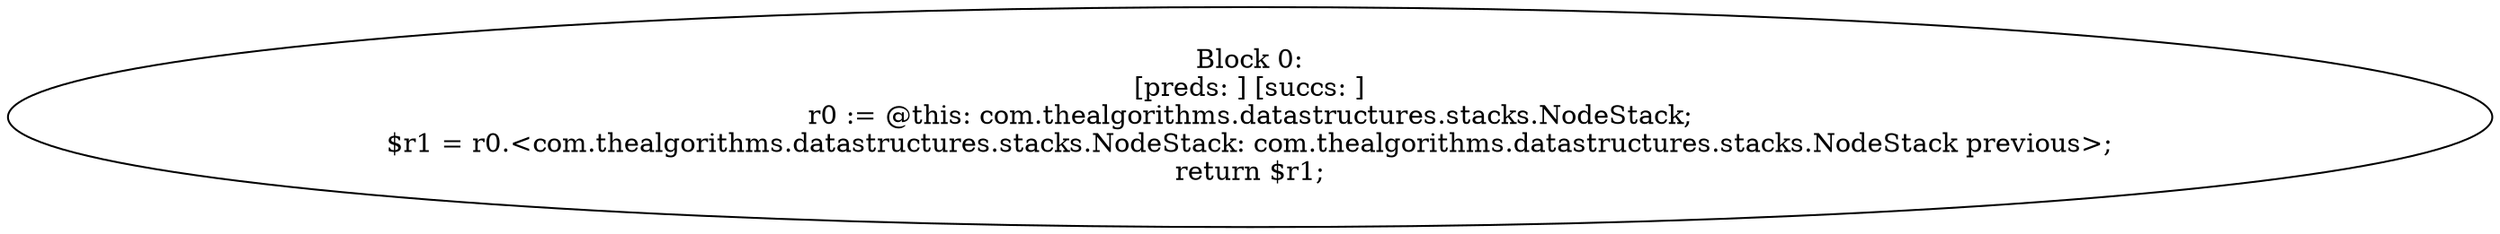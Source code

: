 digraph "unitGraph" {
    "Block 0:
[preds: ] [succs: ]
r0 := @this: com.thealgorithms.datastructures.stacks.NodeStack;
$r1 = r0.<com.thealgorithms.datastructures.stacks.NodeStack: com.thealgorithms.datastructures.stacks.NodeStack previous>;
return $r1;
"
}
